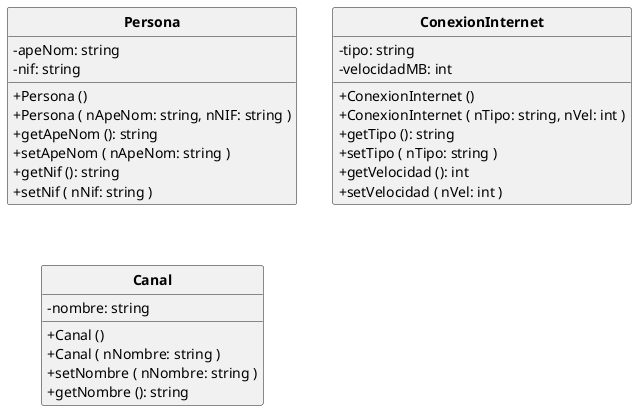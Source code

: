@startuml

hide circle
skinparam classattributeiconsize 0
skinparam classFontStyle bold

class Persona {
 - apeNom: string
 - nif: string
 + Persona ()
 + Persona ( nApeNom: string, nNIF: string )
 + getApeNom (): string
 + setApeNom ( nApeNom: string )
 + getNif (): string
 + setNif ( nNif: string )
}

class ConexionInternet {
 - tipo: string
 - velocidadMB: int
 + ConexionInternet ()
 + ConexionInternet ( nTipo: string, nVel: int )
 + getTipo (): string
 + setTipo ( nTipo: string )
 + getVelocidad (): int
 + setVelocidad ( nVel: int )
}

class Canal {
 - nombre: string
 + Canal ()
 + Canal ( nNombre: string )
 + setNombre ( nNombre: string )
 + getNombre (): string
}

@enduml
